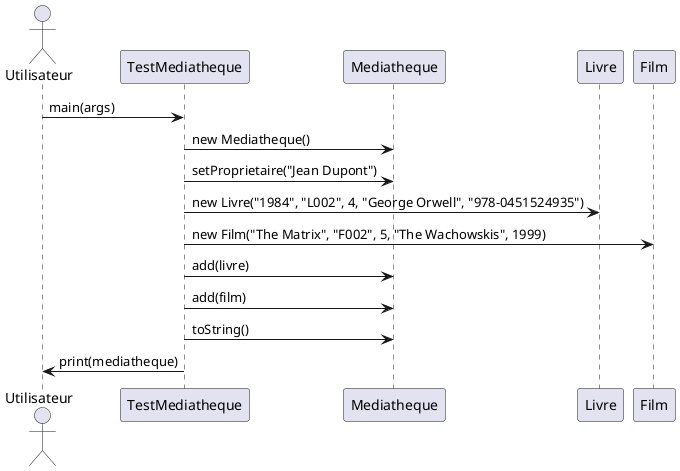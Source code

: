 @startuml
actor Utilisateur
participant TestMediatheque
participant Mediatheque
participant Livre
participant Film

Utilisateur -> TestMediatheque: main(args)
TestMediatheque -> Mediatheque: new Mediatheque()
TestMediatheque -> Mediatheque: setProprietaire("Jean Dupont")
TestMediatheque -> Livre: new Livre("1984", "L002", 4, "George Orwell", "978-0451524935")
TestMediatheque -> Film: new Film("The Matrix", "F002", 5, "The Wachowskis", 1999)
TestMediatheque -> Mediatheque: add(livre)
TestMediatheque -> Mediatheque: add(film)
TestMediatheque -> Mediatheque: toString()
TestMediatheque -> Utilisateur: print(mediatheque)
@enduml
